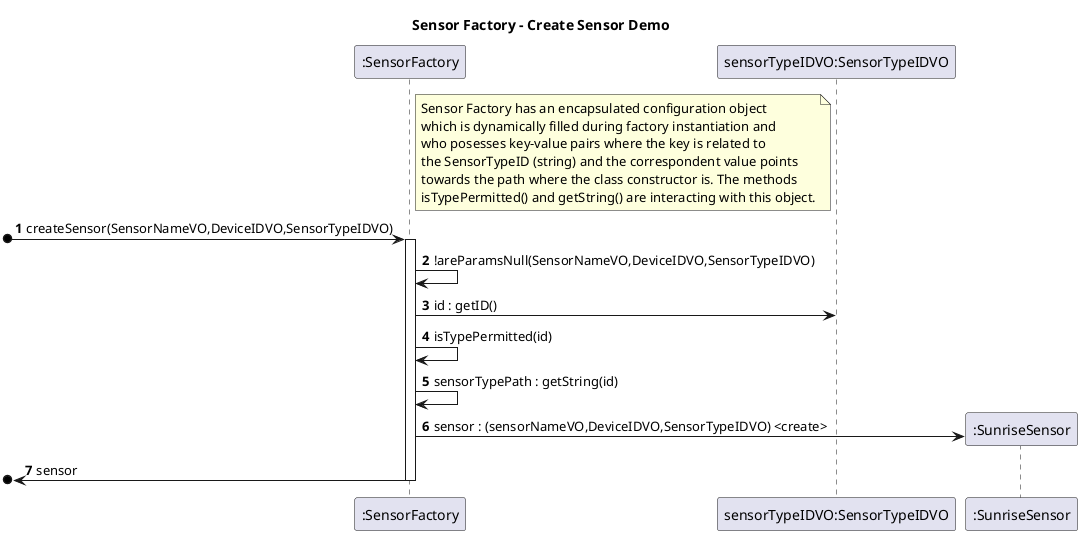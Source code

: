 @startuml

autonumber

title Sensor Factory - Create Sensor Demo

participant ":SensorFactory" as F
participant "sensorTypeIDVO:SensorTypeIDVO" as SID
participant ":SunriseSensor" as S

note right of F: Sensor Factory has an encapsulated configuration object \nwhich is dynamically filled during factory instantiation and \nwho posesses key-value pairs where the key is related to \nthe SensorTypeID (string) and the correspondent value points \ntowards the path where the class constructor is. The methods \nisTypePermitted() and getString() are interacting with this object.

[o-> F : createSensor(SensorNameVO,DeviceIDVO,SensorTypeIDVO)
activate F
F -> F : !areParamsNull(SensorNameVO,DeviceIDVO,SensorTypeIDVO)
F -> SID : id : getID()
F -> F : isTypePermitted(id)
F -> F : sensorTypePath : getString(id)
F -> S** : sensor : (sensorNameVO,DeviceIDVO,SensorTypeIDVO) <create>
[o<- F : sensor
deactivate F

@enduml